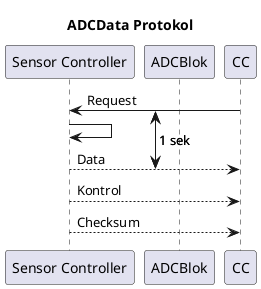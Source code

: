 @startuml
!pragma teoz true

title "ADCData Protokol"

participant "Sensor Controller" as SC
participant "ADCBlok"

{start_read} CC -> SC : Request
SC -> SC : 
{end_read} SC-->CC : Data
SC-->CC:Kontrol
SC --> CC: Checksum

{start_read} <-> {end_read}: 1 sek
@enduml